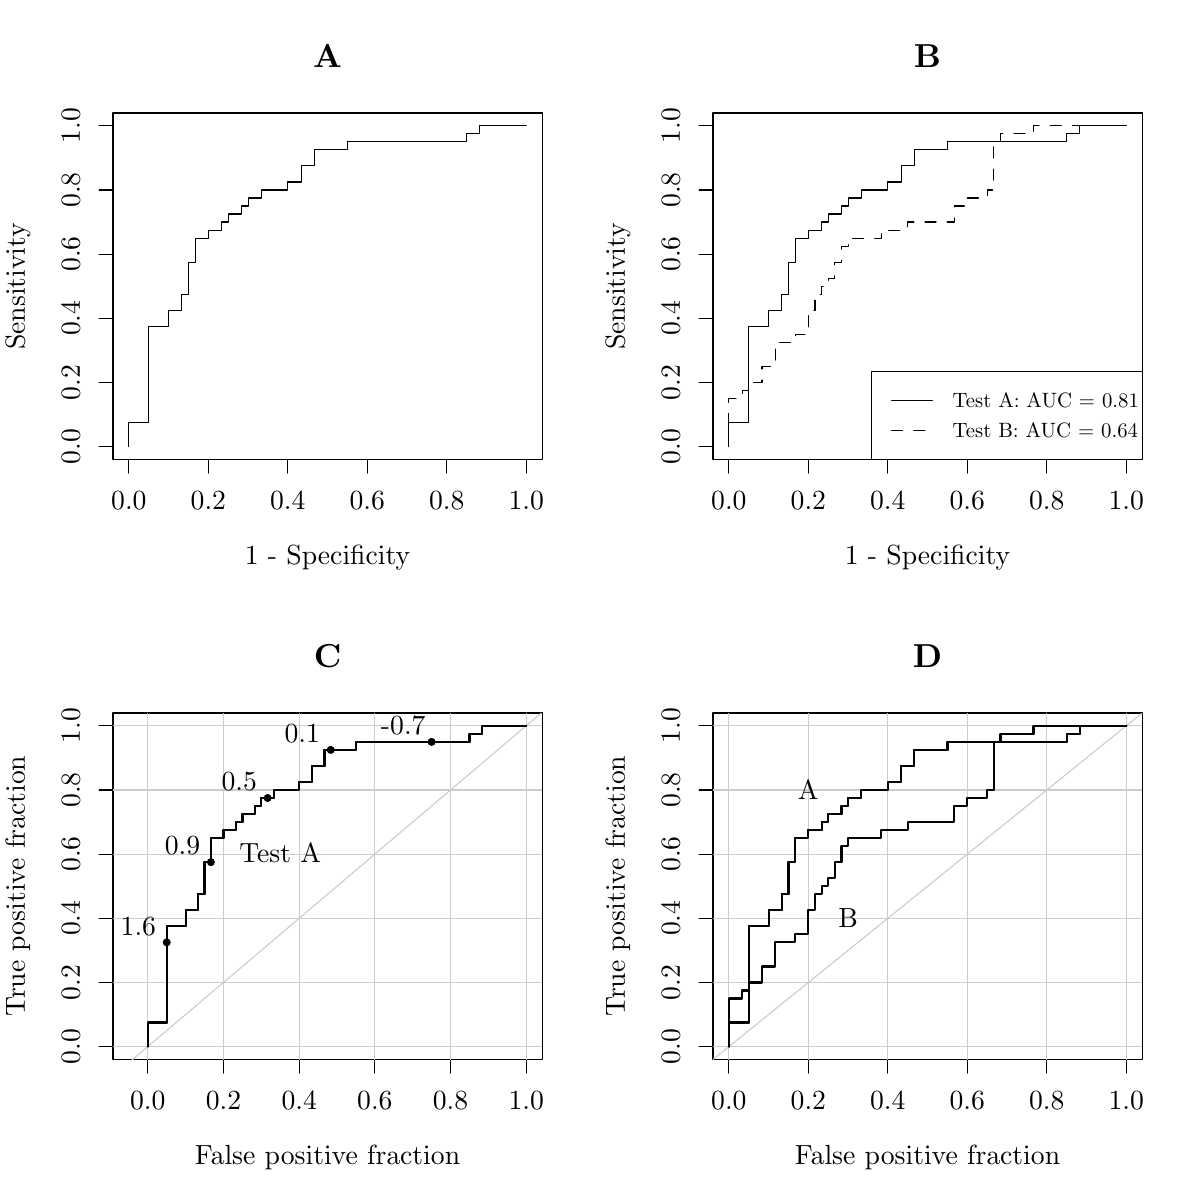 % Created by tikzDevice version 0.8.1 on 2015-10-14 16:42:03
% !TEX encoding = UTF-8 Unicode
\documentclass[10pt]{article}

\nonstopmode

\usepackage{tikz}

\usepackage[active,tightpage,psfixbb]{preview}

\PreviewEnvironment{pgfpicture}

\setlength\PreviewBorder{0pt}
\begin{document}

\begin{tikzpicture}[x=1pt,y=1pt]
\definecolor{fillColor}{RGB}{255,255,255}
\path[use as bounding box,fill=fillColor,fill opacity=0.00] (0,0) rectangle (433.62,433.62);
\begin{scope}
\path[clip] ( 40.84,267.61) rectangle (195.89,392.78);
\definecolor{drawColor}{RGB}{0,0,0}

\path[draw=drawColor,line width= 0.4pt,line join=round,line cap=round] ( 46.58,272.24) --
	( 46.58,272.24) --
	( 46.58,275.14) --
	( 46.58,275.14) --
	( 46.58,278.04) --
	( 46.58,278.04) --
	( 46.58,280.94) --
	( 48.97,280.94) --
	( 48.97,280.94) --
	( 51.36,280.94) --
	( 51.36,280.94) --
	( 53.76,280.94) --
	( 53.76,280.94) --
	( 53.76,280.94) --
	( 53.76,283.83) --
	( 53.76,283.83) --
	( 53.76,286.73) --
	( 53.76,286.73) --
	( 53.76,289.63) --
	( 53.76,289.63) --
	( 53.76,292.53) --
	( 53.76,292.53) --
	( 53.76,295.42) --
	( 53.76,295.42) --
	( 53.76,298.32) --
	( 53.76,298.32) --
	( 53.76,301.22) --
	( 53.76,301.22) --
	( 53.76,304.12) --
	( 53.76,304.12) --
	( 53.76,307.01) --
	( 53.76,307.01) --
	( 53.76,309.91) --
	( 53.76,309.91) --
	( 53.76,312.81) --
	( 53.76,312.81) --
	( 53.76,315.71) --
	( 56.15,315.71) --
	( 56.15,315.71) --
	( 58.54,315.71) --
	( 58.54,315.71) --
	( 60.94,315.71) --
	( 60.94,315.71) --
	( 60.94,315.71) --
	( 60.94,318.60) --
	( 60.94,318.60) --
	( 60.94,321.50) --
	( 63.33,321.50) --
	( 63.33,321.50) --
	( 65.72,321.50) --
	( 65.72,321.50) --
	( 65.72,321.50) --
	( 65.72,324.40) --
	( 65.72,324.40) --
	( 65.72,327.30) --
	( 68.11,327.30) --
	( 68.11,327.30) --
	( 68.11,327.30) --
	( 68.11,330.19) --
	( 68.11,330.19) --
	( 68.11,333.09) --
	( 68.11,333.09) --
	( 68.11,335.99) --
	( 68.11,335.99) --
	( 68.11,338.89) --
	( 70.51,338.89) --
	( 70.51,338.89) --
	( 70.51,338.89) --
	( 70.51,341.79) --
	( 70.51,341.79) --
	( 70.51,344.68) --
	( 70.51,344.68) --
	( 70.51,347.58) --
	( 72.90,347.58) --
	( 72.90,347.58) --
	( 75.29,347.58) --
	( 75.29,347.58) --
	( 75.29,347.58) --
	( 75.29,350.48) --
	( 77.69,350.48) --
	( 77.69,350.48) --
	( 80.08,350.48) --
	( 80.08,350.48) --
	( 80.08,350.48) --
	( 80.08,353.38) --
	( 82.47,353.38) --
	( 82.47,353.38) --
	( 82.47,353.38) --
	( 82.47,356.27) --
	( 84.86,356.27) --
	( 84.86,356.27) --
	( 87.26,356.27) --
	( 87.26,356.27) --
	( 87.26,356.27) --
	( 87.26,359.17) --
	( 89.65,359.17) --
	( 89.65,359.17) --
	( 89.65,359.17) --
	( 89.65,362.07) --
	( 92.04,362.07) --
	( 92.04,362.07) --
	( 94.44,362.07) --
	( 94.44,362.07) --
	( 94.44,362.07) --
	( 94.44,364.97) --
	( 96.83,364.97) --
	( 96.83,364.97) --
	( 99.22,364.97) --
	( 99.22,364.97) --
	(101.61,364.97) --
	(101.61,364.97) --
	(104.01,364.97) --
	(104.01,364.97) --
	(104.01,364.97) --
	(104.01,367.86) --
	(106.40,367.86) --
	(106.40,367.86) --
	(108.79,367.86) --
	(108.79,367.86) --
	(108.79,367.86) --
	(108.79,370.76) --
	(108.79,370.76) --
	(108.79,373.66) --
	(111.19,373.66) --
	(111.19,373.66) --
	(113.58,373.66) --
	(113.58,373.66) --
	(113.58,373.66) --
	(113.58,376.56) --
	(113.58,376.56) --
	(113.58,379.45) --
	(115.97,379.45) --
	(115.97,379.45) --
	(118.36,379.45) --
	(118.36,379.45) --
	(120.76,379.45) --
	(120.76,379.45) --
	(123.15,379.45) --
	(123.15,379.45) --
	(125.54,379.45) --
	(125.54,379.45) --
	(125.54,379.45) --
	(125.54,382.35) --
	(127.94,382.35) --
	(127.94,382.35) --
	(130.33,382.35) --
	(130.33,382.35) --
	(132.72,382.35) --
	(132.72,382.35) --
	(135.12,382.35) --
	(135.12,382.35) --
	(137.51,382.35) --
	(137.51,382.35) --
	(139.90,382.35) --
	(139.90,382.35) --
	(142.29,382.35) --
	(142.29,382.35) --
	(144.69,382.35) --
	(144.69,382.35) --
	(147.08,382.35) --
	(147.08,382.35) --
	(149.47,382.35) --
	(149.47,382.35) --
	(151.87,382.35) --
	(151.87,382.35) --
	(154.26,382.35) --
	(154.26,382.35) --
	(156.65,382.35) --
	(156.65,382.35) --
	(159.04,382.35) --
	(159.04,382.35) --
	(161.44,382.35) --
	(161.44,382.35) --
	(163.83,382.35) --
	(163.83,382.35) --
	(166.22,382.35) --
	(166.22,382.35) --
	(168.62,382.35) --
	(168.62,382.35) --
	(168.62,382.35) --
	(168.62,385.25) --
	(171.01,385.25) --
	(171.01,385.25) --
	(173.40,385.25) --
	(173.40,385.25) --
	(173.40,385.25) --
	(173.40,388.15) --
	(175.79,388.15) --
	(175.79,388.15) --
	(178.19,388.15) --
	(178.19,388.15) --
	(180.58,388.15) --
	(180.58,388.15) --
	(182.97,388.15) --
	(182.97,388.15) --
	(185.37,388.15) --
	(185.37,388.15) --
	(187.76,388.15) --
	(187.76,388.15) --
	(190.15,388.15) --
	(190.15,388.15);
\end{scope}
\begin{scope}
\path[clip] (  0.00,  0.00) rectangle (433.62,433.62);
\definecolor{drawColor}{RGB}{0,0,0}

\path[draw=drawColor,line width= 0.4pt,line join=round,line cap=round] ( 46.58,267.61) -- (190.15,267.61);

\path[draw=drawColor,line width= 0.4pt,line join=round,line cap=round] ( 46.58,267.61) -- ( 46.58,262.63);

\path[draw=drawColor,line width= 0.4pt,line join=round,line cap=round] ( 75.29,267.61) -- ( 75.29,262.63);

\path[draw=drawColor,line width= 0.4pt,line join=round,line cap=round] (104.01,267.61) -- (104.01,262.63);

\path[draw=drawColor,line width= 0.4pt,line join=round,line cap=round] (132.72,267.61) -- (132.72,262.63);

\path[draw=drawColor,line width= 0.4pt,line join=round,line cap=round] (161.44,267.61) -- (161.44,262.63);

\path[draw=drawColor,line width= 0.4pt,line join=round,line cap=round] (190.15,267.61) -- (190.15,262.63);

\node[text=drawColor,anchor=base,inner sep=0pt, outer sep=0pt, scale=  1.00] at ( 46.58,249.68) {0.0};

\node[text=drawColor,anchor=base,inner sep=0pt, outer sep=0pt, scale=  1.00] at ( 75.29,249.68) {0.2};

\node[text=drawColor,anchor=base,inner sep=0pt, outer sep=0pt, scale=  1.00] at (104.01,249.68) {0.4};

\node[text=drawColor,anchor=base,inner sep=0pt, outer sep=0pt, scale=  1.00] at (132.72,249.68) {0.6};

\node[text=drawColor,anchor=base,inner sep=0pt, outer sep=0pt, scale=  1.00] at (161.44,249.68) {0.8};

\node[text=drawColor,anchor=base,inner sep=0pt, outer sep=0pt, scale=  1.00] at (190.15,249.68) {1.0};

\path[draw=drawColor,line width= 0.4pt,line join=round,line cap=round] ( 40.84,272.24) -- ( 40.84,388.15);

\path[draw=drawColor,line width= 0.4pt,line join=round,line cap=round] ( 40.84,272.24) -- ( 35.86,272.24);

\path[draw=drawColor,line width= 0.4pt,line join=round,line cap=round] ( 40.84,295.42) -- ( 35.86,295.42);

\path[draw=drawColor,line width= 0.4pt,line join=round,line cap=round] ( 40.84,318.60) -- ( 35.86,318.60);

\path[draw=drawColor,line width= 0.4pt,line join=round,line cap=round] ( 40.84,341.79) -- ( 35.86,341.79);

\path[draw=drawColor,line width= 0.4pt,line join=round,line cap=round] ( 40.84,364.97) -- ( 35.86,364.97);

\path[draw=drawColor,line width= 0.4pt,line join=round,line cap=round] ( 40.84,388.15) -- ( 35.86,388.15);

\node[text=drawColor,rotate= 90.00,anchor=base,inner sep=0pt, outer sep=0pt, scale=  1.00] at ( 28.88,272.24) {0.0};

\node[text=drawColor,rotate= 90.00,anchor=base,inner sep=0pt, outer sep=0pt, scale=  1.00] at ( 28.88,295.42) {0.2};

\node[text=drawColor,rotate= 90.00,anchor=base,inner sep=0pt, outer sep=0pt, scale=  1.00] at ( 28.88,318.60) {0.4};

\node[text=drawColor,rotate= 90.00,anchor=base,inner sep=0pt, outer sep=0pt, scale=  1.00] at ( 28.88,341.79) {0.6};

\node[text=drawColor,rotate= 90.00,anchor=base,inner sep=0pt, outer sep=0pt, scale=  1.00] at ( 28.88,364.97) {0.8};

\node[text=drawColor,rotate= 90.00,anchor=base,inner sep=0pt, outer sep=0pt, scale=  1.00] at ( 28.88,388.15) {1.0};

\path[draw=drawColor,line width= 0.4pt,line join=round,line cap=round] ( 40.84,267.61) --
	(195.89,267.61) --
	(195.89,392.78) --
	( 40.84,392.78) --
	( 40.84,267.61);
\end{scope}
\begin{scope}
\path[clip] (  0.00,216.81) rectangle (216.81,433.62);
\definecolor{drawColor}{RGB}{0,0,0}

\node[text=drawColor,anchor=base,inner sep=0pt, outer sep=0pt, scale=  1.20] at (118.36,409.08) {\bfseries A};

\node[text=drawColor,anchor=base,inner sep=0pt, outer sep=0pt, scale=  1.00] at (118.36,229.76) {1 - Specificity};

\node[text=drawColor,rotate= 90.00,anchor=base,inner sep=0pt, outer sep=0pt, scale=  1.00] at (  8.96,330.19) {Sensitivity};
\end{scope}
\begin{scope}
\path[clip] (257.65,267.61) rectangle (412.70,392.78);
\definecolor{drawColor}{RGB}{0,0,0}

\path[draw=drawColor,line width= 0.4pt,line join=round,line cap=round] (263.39,272.24) --
	(263.39,272.24) --
	(263.39,275.14) --
	(263.39,275.14) --
	(263.39,278.04) --
	(263.39,278.04) --
	(263.39,280.94) --
	(265.78,280.94) --
	(265.78,280.94) --
	(268.17,280.94) --
	(268.17,280.94) --
	(270.57,280.94) --
	(270.57,280.94) --
	(270.57,280.94) --
	(270.57,283.83) --
	(270.57,283.83) --
	(270.57,286.73) --
	(270.57,286.73) --
	(270.57,289.63) --
	(270.57,289.63) --
	(270.57,292.53) --
	(270.57,292.53) --
	(270.57,295.42) --
	(270.57,295.42) --
	(270.57,298.32) --
	(270.57,298.32) --
	(270.57,301.22) --
	(270.57,301.22) --
	(270.57,304.12) --
	(270.57,304.12) --
	(270.57,307.01) --
	(270.57,307.01) --
	(270.57,309.91) --
	(270.57,309.91) --
	(270.57,312.81) --
	(270.57,312.81) --
	(270.57,315.71) --
	(272.96,315.71) --
	(272.96,315.71) --
	(275.35,315.71) --
	(275.35,315.71) --
	(277.75,315.71) --
	(277.75,315.71) --
	(277.75,315.71) --
	(277.75,318.60) --
	(277.75,318.60) --
	(277.75,321.50) --
	(280.14,321.50) --
	(280.14,321.50) --
	(282.53,321.50) --
	(282.53,321.50) --
	(282.53,321.50) --
	(282.53,324.40) --
	(282.53,324.40) --
	(282.53,327.30) --
	(284.92,327.30) --
	(284.92,327.30) --
	(284.92,327.30) --
	(284.92,330.19) --
	(284.92,330.19) --
	(284.92,333.09) --
	(284.92,333.09) --
	(284.92,335.99) --
	(284.92,335.99) --
	(284.92,338.89) --
	(287.32,338.89) --
	(287.32,338.89) --
	(287.32,338.89) --
	(287.32,341.79) --
	(287.32,341.79) --
	(287.32,344.68) --
	(287.32,344.68) --
	(287.32,347.58) --
	(289.71,347.58) --
	(289.71,347.58) --
	(292.10,347.58) --
	(292.10,347.58) --
	(292.10,347.58) --
	(292.10,350.48) --
	(294.50,350.48) --
	(294.50,350.48) --
	(296.89,350.48) --
	(296.89,350.48) --
	(296.89,350.48) --
	(296.89,353.38) --
	(299.28,353.38) --
	(299.28,353.38) --
	(299.28,353.38) --
	(299.28,356.27) --
	(301.67,356.27) --
	(301.67,356.27) --
	(304.07,356.27) --
	(304.07,356.27) --
	(304.07,356.27) --
	(304.07,359.17) --
	(306.46,359.17) --
	(306.46,359.17) --
	(306.46,359.17) --
	(306.46,362.07) --
	(308.85,362.07) --
	(308.85,362.07) --
	(311.25,362.07) --
	(311.25,362.07) --
	(311.25,362.07) --
	(311.25,364.97) --
	(313.64,364.97) --
	(313.64,364.97) --
	(316.03,364.97) --
	(316.03,364.97) --
	(318.42,364.97) --
	(318.42,364.97) --
	(320.82,364.97) --
	(320.82,364.97) --
	(320.82,364.97) --
	(320.82,367.86) --
	(323.21,367.86) --
	(323.21,367.86) --
	(325.60,367.86) --
	(325.60,367.86) --
	(325.60,367.86) --
	(325.60,370.76) --
	(325.60,370.76) --
	(325.60,373.66) --
	(328.00,373.66) --
	(328.00,373.66) --
	(330.39,373.66) --
	(330.39,373.66) --
	(330.39,373.66) --
	(330.39,376.56) --
	(330.39,376.56) --
	(330.39,379.45) --
	(332.78,379.45) --
	(332.78,379.45) --
	(335.17,379.45) --
	(335.17,379.45) --
	(337.57,379.45) --
	(337.57,379.45) --
	(339.96,379.45) --
	(339.96,379.45) --
	(342.35,379.45) --
	(342.35,379.45) --
	(342.35,379.45) --
	(342.35,382.35) --
	(344.75,382.35) --
	(344.75,382.35) --
	(347.14,382.35) --
	(347.14,382.35) --
	(349.53,382.35) --
	(349.53,382.35) --
	(351.93,382.35) --
	(351.93,382.35) --
	(354.32,382.35) --
	(354.32,382.35) --
	(356.71,382.35) --
	(356.71,382.35) --
	(359.10,382.35) --
	(359.10,382.35) --
	(361.50,382.35) --
	(361.50,382.35) --
	(363.89,382.35) --
	(363.89,382.35) --
	(366.28,382.35) --
	(366.28,382.35) --
	(368.68,382.35) --
	(368.68,382.35) --
	(371.07,382.35) --
	(371.07,382.35) --
	(373.46,382.35) --
	(373.46,382.35) --
	(375.85,382.35) --
	(375.85,382.35) --
	(378.25,382.35) --
	(378.25,382.35) --
	(380.64,382.35) --
	(380.64,382.35) --
	(383.03,382.35) --
	(383.03,382.35) --
	(385.43,382.35) --
	(385.43,382.35) --
	(385.43,382.35) --
	(385.43,385.25) --
	(387.82,385.25) --
	(387.82,385.25) --
	(390.21,385.25) --
	(390.21,385.25) --
	(390.21,385.25) --
	(390.21,388.15) --
	(392.60,388.15) --
	(392.60,388.15) --
	(395.00,388.15) --
	(395.00,388.15) --
	(397.39,388.15) --
	(397.39,388.15) --
	(399.78,388.15) --
	(399.78,388.15) --
	(402.18,388.15) --
	(402.18,388.15) --
	(404.57,388.15) --
	(404.57,388.15) --
	(406.96,388.15) --
	(406.96,388.15);
\end{scope}
\begin{scope}
\path[clip] (  0.00,  0.00) rectangle (433.62,433.62);
\definecolor{drawColor}{RGB}{0,0,0}

\path[draw=drawColor,line width= 0.4pt,line join=round,line cap=round] (263.39,267.61) -- (406.96,267.61);

\path[draw=drawColor,line width= 0.4pt,line join=round,line cap=round] (263.39,267.61) -- (263.39,262.63);

\path[draw=drawColor,line width= 0.4pt,line join=round,line cap=round] (292.10,267.61) -- (292.10,262.63);

\path[draw=drawColor,line width= 0.4pt,line join=round,line cap=round] (320.82,267.61) -- (320.82,262.63);

\path[draw=drawColor,line width= 0.4pt,line join=round,line cap=round] (349.53,267.61) -- (349.53,262.63);

\path[draw=drawColor,line width= 0.4pt,line join=round,line cap=round] (378.25,267.61) -- (378.25,262.63);

\path[draw=drawColor,line width= 0.4pt,line join=round,line cap=round] (406.96,267.61) -- (406.96,262.63);

\node[text=drawColor,anchor=base,inner sep=0pt, outer sep=0pt, scale=  1.00] at (263.39,249.68) {0.0};

\node[text=drawColor,anchor=base,inner sep=0pt, outer sep=0pt, scale=  1.00] at (292.10,249.68) {0.2};

\node[text=drawColor,anchor=base,inner sep=0pt, outer sep=0pt, scale=  1.00] at (320.82,249.68) {0.4};

\node[text=drawColor,anchor=base,inner sep=0pt, outer sep=0pt, scale=  1.00] at (349.53,249.68) {0.6};

\node[text=drawColor,anchor=base,inner sep=0pt, outer sep=0pt, scale=  1.00] at (378.25,249.68) {0.8};

\node[text=drawColor,anchor=base,inner sep=0pt, outer sep=0pt, scale=  1.00] at (406.96,249.68) {1.0};

\path[draw=drawColor,line width= 0.4pt,line join=round,line cap=round] (257.65,272.24) -- (257.65,388.15);

\path[draw=drawColor,line width= 0.4pt,line join=round,line cap=round] (257.65,272.24) -- (252.67,272.24);

\path[draw=drawColor,line width= 0.4pt,line join=round,line cap=round] (257.65,295.42) -- (252.67,295.42);

\path[draw=drawColor,line width= 0.4pt,line join=round,line cap=round] (257.65,318.60) -- (252.67,318.60);

\path[draw=drawColor,line width= 0.4pt,line join=round,line cap=round] (257.65,341.79) -- (252.67,341.79);

\path[draw=drawColor,line width= 0.4pt,line join=round,line cap=round] (257.65,364.97) -- (252.67,364.97);

\path[draw=drawColor,line width= 0.4pt,line join=round,line cap=round] (257.65,388.15) -- (252.67,388.15);

\node[text=drawColor,rotate= 90.00,anchor=base,inner sep=0pt, outer sep=0pt, scale=  1.00] at (245.69,272.24) {0.0};

\node[text=drawColor,rotate= 90.00,anchor=base,inner sep=0pt, outer sep=0pt, scale=  1.00] at (245.69,295.42) {0.2};

\node[text=drawColor,rotate= 90.00,anchor=base,inner sep=0pt, outer sep=0pt, scale=  1.00] at (245.69,318.60) {0.4};

\node[text=drawColor,rotate= 90.00,anchor=base,inner sep=0pt, outer sep=0pt, scale=  1.00] at (245.69,341.79) {0.6};

\node[text=drawColor,rotate= 90.00,anchor=base,inner sep=0pt, outer sep=0pt, scale=  1.00] at (245.69,364.97) {0.8};

\node[text=drawColor,rotate= 90.00,anchor=base,inner sep=0pt, outer sep=0pt, scale=  1.00] at (245.69,388.15) {1.0};

\path[draw=drawColor,line width= 0.4pt,line join=round,line cap=round] (257.65,267.61) --
	(412.70,267.61) --
	(412.70,392.78) --
	(257.65,392.78) --
	(257.65,267.61);
\end{scope}
\begin{scope}
\path[clip] (216.81,216.81) rectangle (433.62,433.62);
\definecolor{drawColor}{RGB}{0,0,0}

\node[text=drawColor,anchor=base,inner sep=0pt, outer sep=0pt, scale=  1.20] at (335.17,409.08) {\bfseries B};

\node[text=drawColor,anchor=base,inner sep=0pt, outer sep=0pt, scale=  1.00] at (335.17,229.76) {1 - Specificity};

\node[text=drawColor,rotate= 90.00,anchor=base,inner sep=0pt, outer sep=0pt, scale=  1.00] at (225.77,330.19) {Sensitivity};
\end{scope}
\begin{scope}
\path[clip] (257.65,267.61) rectangle (412.70,392.78);
\definecolor{drawColor}{RGB}{0,0,0}

\path[draw=drawColor,line width= 0.4pt,dash pattern=on 4pt off 4pt ,line join=round,line cap=round] (263.39,272.24) --
	(263.39,272.24) --
	(263.39,275.14) --
	(263.39,275.14) --
	(263.39,278.04) --
	(263.39,278.04) --
	(263.39,280.94) --
	(263.39,280.94) --
	(263.39,283.83) --
	(263.39,283.83) --
	(263.39,286.73) --
	(263.39,286.73) --
	(263.39,289.63) --
	(265.78,289.63) --
	(265.78,289.63) --
	(268.17,289.63) --
	(268.17,289.63) --
	(268.17,289.63) --
	(268.17,292.53) --
	(270.57,292.53) --
	(270.57,292.53) --
	(270.57,292.53) --
	(270.57,295.42) --
	(272.96,295.42) --
	(272.96,295.42) --
	(275.35,295.42) --
	(275.35,295.42) --
	(275.35,295.42) --
	(275.35,298.32) --
	(275.35,298.32) --
	(275.35,301.22) --
	(277.75,301.22) --
	(277.75,301.22) --
	(280.14,301.22) --
	(280.14,301.22) --
	(280.14,301.22) --
	(280.14,304.12) --
	(280.14,304.12) --
	(280.14,307.01) --
	(280.14,307.01) --
	(280.14,309.91) --
	(282.53,309.91) --
	(282.53,309.91) --
	(284.92,309.91) --
	(284.92,309.91) --
	(287.32,309.91) --
	(287.32,309.91) --
	(287.32,309.91) --
	(287.32,312.81) --
	(289.71,312.81) --
	(289.71,312.81) --
	(292.10,312.81) --
	(292.10,312.81) --
	(292.10,312.81) --
	(292.10,315.71) --
	(292.10,315.71) --
	(292.10,318.60) --
	(292.10,318.60) --
	(292.10,321.50) --
	(294.50,321.50) --
	(294.50,321.50) --
	(294.50,321.50) --
	(294.50,324.40) --
	(294.50,324.40) --
	(294.50,327.30) --
	(296.89,327.30) --
	(296.89,327.30) --
	(296.89,327.30) --
	(296.89,330.19) --
	(299.28,330.19) --
	(299.28,330.19) --
	(299.28,330.19) --
	(299.28,333.09) --
	(301.67,333.09) --
	(301.67,333.09) --
	(301.67,333.09) --
	(301.67,335.99) --
	(301.67,335.99) --
	(301.67,338.89) --
	(304.07,338.89) --
	(304.07,338.89) --
	(304.07,338.89) --
	(304.07,341.79) --
	(304.07,341.79) --
	(304.07,344.68) --
	(306.46,344.68) --
	(306.46,344.68) --
	(306.46,344.68) --
	(306.46,347.58) --
	(308.85,347.58) --
	(308.85,347.58) --
	(311.25,347.58) --
	(311.25,347.58) --
	(313.64,347.58) --
	(313.64,347.58) --
	(316.03,347.58) --
	(316.03,347.58) --
	(318.42,347.58) --
	(318.42,347.58) --
	(318.42,347.58) --
	(318.42,350.48) --
	(320.82,350.48) --
	(320.82,350.48) --
	(323.21,350.48) --
	(323.21,350.48) --
	(325.60,350.48) --
	(325.60,350.48) --
	(328.00,350.48) --
	(328.00,350.48) --
	(328.00,350.48) --
	(328.00,353.38) --
	(330.39,353.38) --
	(330.39,353.38) --
	(332.78,353.38) --
	(332.78,353.38) --
	(335.17,353.38) --
	(335.17,353.38) --
	(337.57,353.38) --
	(337.57,353.38) --
	(339.96,353.38) --
	(339.96,353.38) --
	(342.35,353.38) --
	(342.35,353.38) --
	(344.75,353.38) --
	(344.75,353.38) --
	(344.75,353.38) --
	(344.75,356.27) --
	(344.75,356.27) --
	(344.75,359.17) --
	(347.14,359.17) --
	(347.14,359.17) --
	(349.53,359.17) --
	(349.53,359.17) --
	(349.53,359.17) --
	(349.53,362.07) --
	(351.93,362.07) --
	(351.93,362.07) --
	(354.32,362.07) --
	(354.32,362.07) --
	(356.71,362.07) --
	(356.71,362.07) --
	(356.71,362.07) --
	(356.71,364.97) --
	(359.10,364.97) --
	(359.10,364.97) --
	(359.10,364.97) --
	(359.10,367.86) --
	(359.10,367.86) --
	(359.10,370.76) --
	(359.10,370.76) --
	(359.10,373.66) --
	(359.10,373.66) --
	(359.10,376.56) --
	(359.10,376.56) --
	(359.10,379.45) --
	(359.10,379.45) --
	(359.10,382.35) --
	(361.50,382.35) --
	(361.50,382.35) --
	(361.50,382.35) --
	(361.50,385.25) --
	(363.89,385.25) --
	(363.89,385.25) --
	(366.28,385.25) --
	(366.28,385.25) --
	(368.68,385.25) --
	(368.68,385.25) --
	(371.07,385.25) --
	(371.07,385.25) --
	(373.46,385.25) --
	(373.46,385.25) --
	(373.46,385.25) --
	(373.46,388.15) --
	(375.85,388.15) --
	(375.85,388.15) --
	(378.25,388.15) --
	(378.25,388.15) --
	(380.64,388.15) --
	(380.64,388.15) --
	(383.03,388.15) --
	(383.03,388.15) --
	(385.43,388.15) --
	(385.43,388.15) --
	(387.82,388.15) --
	(387.82,388.15) --
	(390.21,388.15) --
	(390.21,388.15) --
	(392.60,388.15) --
	(392.60,388.15) --
	(395.00,388.15) --
	(395.00,388.15) --
	(397.39,388.15) --
	(397.39,388.15) --
	(399.78,388.15) --
	(399.78,388.15) --
	(402.18,388.15) --
	(402.18,388.15) --
	(404.57,388.15) --
	(404.57,388.15) --
	(406.96,388.15) --
	(406.96,388.15);

\path[draw=drawColor,line width= 0.4pt,line join=round,line cap=round] (314.83,299.35) rectangle (412.70,267.61);

\path[draw=drawColor,line width= 0.4pt,line join=round,line cap=round] (322.18,288.77) -- (336.87,288.77);

\path[draw=drawColor,line width= 0.4pt,dash pattern=on 4pt off 4pt ,line join=round,line cap=round] (322.18,278.19) -- (336.87,278.19);

\node[text=drawColor,anchor=base west,inner sep=0pt, outer sep=0pt, scale=  0.75] at (344.22,286.20) {Test A: AUC = 0.81};

\node[text=drawColor,anchor=base west,inner sep=0pt, outer sep=0pt, scale=  0.75] at (344.22,275.62) {Test B: AUC = 0.64};
\end{scope}
\begin{scope}
\path[clip] ( 40.84, 50.80) rectangle (195.89,175.97);
\definecolor{drawColor}{RGB}{0,0,0}

\path[draw=drawColor,line width= 0.8pt,line join=round,line cap=round] ( 53.42, 55.43) --
	( 53.42, 55.43) --
	( 53.42, 58.33) --
	( 53.42, 58.33) --
	( 53.42, 61.23) --
	( 53.42, 61.23) --
	( 53.42, 64.13) --
	( 55.69, 64.13) --
	( 55.69, 64.13) --
	( 57.97, 64.13) --
	( 57.97, 64.13) --
	( 60.25, 64.13) --
	( 60.25, 64.13) --
	( 60.25, 64.13) --
	( 60.25, 67.02) --
	( 60.25, 67.02) --
	( 60.25, 69.92) --
	( 60.25, 69.92) --
	( 60.25, 72.82) --
	( 60.25, 72.82) --
	( 60.25, 75.72) --
	( 60.25, 75.72) --
	( 60.25, 78.61) --
	( 60.25, 78.61) --
	( 60.25, 81.51) --
	( 60.25, 81.51) --
	( 60.25, 84.41) --
	( 60.25, 84.41) --
	( 60.25, 87.31) --
	( 60.25, 87.31) --
	( 60.25, 90.20) --
	( 60.25, 90.20) --
	( 60.25, 93.10) --
	( 60.25, 93.10) --
	( 60.25, 96.00) --
	( 60.25, 96.00) --
	( 60.25, 98.90) --
	( 62.53, 98.90) --
	( 62.53, 98.90) --
	( 64.81, 98.90) --
	( 64.81, 98.90) --
	( 67.09, 98.90) --
	( 67.09, 98.90) --
	( 67.09, 98.90) --
	( 67.09,101.79) --
	( 67.09,101.79) --
	( 67.09,104.69) --
	( 69.37,104.69) --
	( 69.37,104.69) --
	( 71.65,104.69) --
	( 71.65,104.69) --
	( 71.65,104.69) --
	( 71.65,107.59) --
	( 71.65,107.59) --
	( 71.65,110.49) --
	( 73.93,110.49) --
	( 73.93,110.49) --
	( 73.93,110.49) --
	( 73.93,113.38) --
	( 73.93,113.38) --
	( 73.93,116.28) --
	( 73.93,116.28) --
	( 73.93,119.18) --
	( 73.93,119.18) --
	( 73.93,122.08) --
	( 76.20,122.08) --
	( 76.20,122.08) --
	( 76.20,122.08) --
	( 76.20,124.98) --
	( 76.20,124.98) --
	( 76.20,127.87) --
	( 76.20,127.87) --
	( 76.20,130.77) --
	( 78.48,130.77) --
	( 78.48,130.77) --
	( 80.76,130.77) --
	( 80.76,130.77) --
	( 80.76,130.77) --
	( 80.76,133.67) --
	( 83.04,133.67) --
	( 83.04,133.67) --
	( 85.32,133.67) --
	( 85.32,133.67) --
	( 85.32,133.67) --
	( 85.32,136.57) --
	( 87.60,136.57) --
	( 87.60,136.57) --
	( 87.60,136.57) --
	( 87.60,139.46) --
	( 89.88,139.46) --
	( 89.88,139.46) --
	( 92.16,139.46) --
	( 92.16,139.46) --
	( 92.16,139.46) --
	( 92.16,142.36) --
	( 94.44,142.36) --
	( 94.44,142.36) --
	( 94.44,142.36) --
	( 94.44,145.26) --
	( 96.72,145.26) --
	( 96.72,145.26) --
	( 98.99,145.26) --
	( 98.99,145.26) --
	( 98.99,145.26) --
	( 98.99,148.16) --
	(101.27,148.16) --
	(101.27,148.16) --
	(103.55,148.16) --
	(103.55,148.16) --
	(105.83,148.16) --
	(105.83,148.16) --
	(108.11,148.16) --
	(108.11,148.16) --
	(108.11,148.16) --
	(108.11,151.05) --
	(110.39,151.05) --
	(110.39,151.05) --
	(112.67,151.05) --
	(112.67,151.05) --
	(112.67,151.05) --
	(112.67,153.95) --
	(112.67,153.95) --
	(112.67,156.85) --
	(114.95,156.85) --
	(114.95,156.85) --
	(117.23,156.85) --
	(117.23,156.85) --
	(117.23,156.85) --
	(117.23,159.75) --
	(117.23,159.75) --
	(117.23,162.64) --
	(119.50,162.64) --
	(119.50,162.64) --
	(121.78,162.64) --
	(121.78,162.64) --
	(124.06,162.64) --
	(124.06,162.64) --
	(126.34,162.64) --
	(126.34,162.64) --
	(128.62,162.64) --
	(128.62,162.64) --
	(128.62,162.64) --
	(128.62,165.54) --
	(130.90,165.54) --
	(130.90,165.54) --
	(133.18,165.54) --
	(133.18,165.54) --
	(135.46,165.54) --
	(135.46,165.54) --
	(137.74,165.54) --
	(137.74,165.54) --
	(140.01,165.54) --
	(140.01,165.54) --
	(142.29,165.54) --
	(142.29,165.54) --
	(144.57,165.54) --
	(144.57,165.54) --
	(146.85,165.54) --
	(146.85,165.54) --
	(149.13,165.54) --
	(149.13,165.54) --
	(151.41,165.54) --
	(151.41,165.54) --
	(153.69,165.54) --
	(153.69,165.54) --
	(155.97,165.54) --
	(155.97,165.54) --
	(158.25,165.54) --
	(158.25,165.54) --
	(160.53,165.54) --
	(160.53,165.54) --
	(162.80,165.54) --
	(162.80,165.54) --
	(165.08,165.54) --
	(165.08,165.54) --
	(167.36,165.54) --
	(167.36,165.54) --
	(169.64,165.54) --
	(169.64,165.54) --
	(169.64,165.54) --
	(169.64,168.44) --
	(171.92,168.44) --
	(171.92,168.44) --
	(174.20,168.44) --
	(174.20,168.44) --
	(174.20,168.44) --
	(174.20,171.34) --
	(176.48,171.34) --
	(176.48,171.34) --
	(178.76,171.34) --
	(178.76,171.34) --
	(181.04,171.34) --
	(181.04,171.34) --
	(183.31,171.34) --
	(183.31,171.34) --
	(185.59,171.34) --
	(185.59,171.34) --
	(187.87,171.34) --
	(187.87,171.34) --
	(190.15,171.34) --
	(190.15,171.34);
\end{scope}
\begin{scope}
\path[clip] (  0.00,  0.00) rectangle (433.62,433.62);
\definecolor{drawColor}{RGB}{0,0,0}

\path[draw=drawColor,line width= 0.4pt,line join=round,line cap=round] ( 53.42, 50.80) -- (190.15, 50.80);

\path[draw=drawColor,line width= 0.4pt,line join=round,line cap=round] ( 53.42, 50.80) -- ( 53.42, 45.82);

\path[draw=drawColor,line width= 0.4pt,line join=round,line cap=round] ( 80.76, 50.80) -- ( 80.76, 45.82);

\path[draw=drawColor,line width= 0.4pt,line join=round,line cap=round] (108.11, 50.80) -- (108.11, 45.82);

\path[draw=drawColor,line width= 0.4pt,line join=round,line cap=round] (135.46, 50.80) -- (135.46, 45.82);

\path[draw=drawColor,line width= 0.4pt,line join=round,line cap=round] (162.80, 50.80) -- (162.80, 45.82);

\path[draw=drawColor,line width= 0.4pt,line join=round,line cap=round] (190.15, 50.80) -- (190.15, 45.82);

\node[text=drawColor,anchor=base,inner sep=0pt, outer sep=0pt, scale=  1.00] at ( 53.42, 32.87) {0.0};

\node[text=drawColor,anchor=base,inner sep=0pt, outer sep=0pt, scale=  1.00] at ( 80.76, 32.87) {0.2};

\node[text=drawColor,anchor=base,inner sep=0pt, outer sep=0pt, scale=  1.00] at (108.11, 32.87) {0.4};

\node[text=drawColor,anchor=base,inner sep=0pt, outer sep=0pt, scale=  1.00] at (135.46, 32.87) {0.6};

\node[text=drawColor,anchor=base,inner sep=0pt, outer sep=0pt, scale=  1.00] at (162.80, 32.87) {0.8};

\node[text=drawColor,anchor=base,inner sep=0pt, outer sep=0pt, scale=  1.00] at (190.15, 32.87) {1.0};

\path[draw=drawColor,line width= 0.4pt,line join=round,line cap=round] ( 40.84, 55.43) -- ( 40.84,171.34);

\path[draw=drawColor,line width= 0.4pt,line join=round,line cap=round] ( 40.84, 55.43) -- ( 35.86, 55.43);

\path[draw=drawColor,line width= 0.4pt,line join=round,line cap=round] ( 40.84, 78.61) -- ( 35.86, 78.61);

\path[draw=drawColor,line width= 0.4pt,line join=round,line cap=round] ( 40.84,101.79) -- ( 35.86,101.79);

\path[draw=drawColor,line width= 0.4pt,line join=round,line cap=round] ( 40.84,124.98) -- ( 35.86,124.98);

\path[draw=drawColor,line width= 0.4pt,line join=round,line cap=round] ( 40.84,148.16) -- ( 35.86,148.16);

\path[draw=drawColor,line width= 0.4pt,line join=round,line cap=round] ( 40.84,171.34) -- ( 35.86,171.34);

\node[text=drawColor,rotate= 90.00,anchor=base,inner sep=0pt, outer sep=0pt, scale=  1.00] at ( 28.88, 55.43) {0.0};

\node[text=drawColor,rotate= 90.00,anchor=base,inner sep=0pt, outer sep=0pt, scale=  1.00] at ( 28.88, 78.61) {0.2};

\node[text=drawColor,rotate= 90.00,anchor=base,inner sep=0pt, outer sep=0pt, scale=  1.00] at ( 28.88,101.79) {0.4};

\node[text=drawColor,rotate= 90.00,anchor=base,inner sep=0pt, outer sep=0pt, scale=  1.00] at ( 28.88,124.98) {0.6};

\node[text=drawColor,rotate= 90.00,anchor=base,inner sep=0pt, outer sep=0pt, scale=  1.00] at ( 28.88,148.16) {0.8};

\node[text=drawColor,rotate= 90.00,anchor=base,inner sep=0pt, outer sep=0pt, scale=  1.00] at ( 28.88,171.34) {1.0};

\path[draw=drawColor,line width= 0.4pt,line join=round,line cap=round] ( 40.84, 50.80) --
	(195.89, 50.80) --
	(195.89,175.97) --
	( 40.84,175.97) --
	( 40.84, 50.80);
\end{scope}
\begin{scope}
\path[clip] (  0.00,  0.00) rectangle (216.81,216.81);
\definecolor{drawColor}{RGB}{0,0,0}

\node[text=drawColor,anchor=base,inner sep=0pt, outer sep=0pt, scale=  1.20] at (118.36,192.27) {\bfseries C};

\node[text=drawColor,anchor=base,inner sep=0pt, outer sep=0pt, scale=  1.00] at (118.36, 12.95) {False positive fraction};

\node[text=drawColor,rotate= 90.00,anchor=base,inner sep=0pt, outer sep=0pt, scale=  1.00] at (  8.96,113.38) {True positive fraction};
\end{scope}
\begin{scope}
\path[clip] ( 40.84, 50.80) rectangle (195.89,175.97);
\definecolor{drawColor}{gray}{0.80}

\path[draw=drawColor,line width= 0.4pt,line join=round,line cap=round] ( 53.42, 50.80) -- ( 53.42,175.97);

\path[draw=drawColor,line width= 0.4pt,line join=round,line cap=round] ( 80.76, 50.80) -- ( 80.76,175.97);

\path[draw=drawColor,line width= 0.4pt,line join=round,line cap=round] (108.11, 50.80) -- (108.11,175.97);

\path[draw=drawColor,line width= 0.4pt,line join=round,line cap=round] (135.46, 50.80) -- (135.46,175.97);

\path[draw=drawColor,line width= 0.4pt,line join=round,line cap=round] (162.80, 50.80) -- (162.80,175.97);

\path[draw=drawColor,line width= 0.4pt,line join=round,line cap=round] (190.15, 50.80) -- (190.15,175.97);

\path[draw=drawColor,line width= 0.4pt,line join=round,line cap=round] ( 40.84, 55.43) -- (195.89, 55.43);

\path[draw=drawColor,line width= 0.4pt,line join=round,line cap=round] ( 40.84, 78.61) -- (195.89, 78.61);

\path[draw=drawColor,line width= 0.4pt,line join=round,line cap=round] ( 40.84,101.79) -- (195.89,101.79);

\path[draw=drawColor,line width= 0.4pt,line join=round,line cap=round] ( 40.84,124.98) -- (195.89,124.98);

\path[draw=drawColor,line width= 0.4pt,line join=round,line cap=round] ( 40.84,148.16) -- (195.89,148.16);

\path[draw=drawColor,line width= 0.4pt,line join=round,line cap=round] ( 40.84,171.34) -- (195.89,171.34);

\path[draw=drawColor,line width= 0.4pt,line join=round,line cap=round] ( 40.84, 44.77) -- (195.89,176.21);
\definecolor{drawColor}{RGB}{0,0,0}

\path[draw=drawColor,line width= 0.8pt,line join=round,line cap=round] ( 53.42, 55.43) --
	( 53.42, 55.43) --
	( 53.42, 58.33) --
	( 53.42, 58.33) --
	( 53.42, 61.23) --
	( 53.42, 61.23) --
	( 53.42, 64.13) --
	( 55.69, 64.13) --
	( 55.69, 64.13) --
	( 57.97, 64.13) --
	( 57.97, 64.13) --
	( 60.25, 64.13) --
	( 60.25, 64.13) --
	( 60.25, 64.13) --
	( 60.25, 67.02) --
	( 60.25, 67.02) --
	( 60.25, 69.92) --
	( 60.25, 69.92) --
	( 60.25, 72.82) --
	( 60.25, 72.82) --
	( 60.25, 75.72) --
	( 60.25, 75.72) --
	( 60.25, 78.61) --
	( 60.25, 78.61) --
	( 60.25, 81.51) --
	( 60.25, 81.51) --
	( 60.25, 84.41) --
	( 60.25, 84.41) --
	( 60.25, 87.31) --
	( 60.25, 87.31) --
	( 60.25, 90.20) --
	( 60.25, 90.20) --
	( 60.25, 93.10) --
	( 60.25, 93.10) --
	( 60.25, 96.00) --
	( 60.25, 96.00) --
	( 60.25, 98.90) --
	( 62.53, 98.90) --
	( 62.53, 98.90) --
	( 64.81, 98.90) --
	( 64.81, 98.90) --
	( 67.09, 98.90) --
	( 67.09, 98.90) --
	( 67.09, 98.90) --
	( 67.09,101.79) --
	( 67.09,101.79) --
	( 67.09,104.69) --
	( 69.37,104.69) --
	( 69.37,104.69) --
	( 71.65,104.69) --
	( 71.65,104.69) --
	( 71.65,104.69) --
	( 71.65,107.59) --
	( 71.65,107.59) --
	( 71.65,110.49) --
	( 73.93,110.49) --
	( 73.93,110.49) --
	( 73.93,110.49) --
	( 73.93,113.38) --
	( 73.93,113.38) --
	( 73.93,116.28) --
	( 73.93,116.28) --
	( 73.93,119.18) --
	( 73.93,119.18) --
	( 73.93,122.08) --
	( 76.20,122.08) --
	( 76.20,122.08) --
	( 76.20,122.08) --
	( 76.20,124.98) --
	( 76.20,124.98) --
	( 76.20,127.87) --
	( 76.20,127.87) --
	( 76.20,130.77) --
	( 78.48,130.77) --
	( 78.48,130.77) --
	( 80.76,130.77) --
	( 80.76,130.77) --
	( 80.76,130.77) --
	( 80.76,133.67) --
	( 83.04,133.67) --
	( 83.04,133.67) --
	( 85.32,133.67) --
	( 85.32,133.67) --
	( 85.32,133.67) --
	( 85.32,136.57) --
	( 87.60,136.57) --
	( 87.60,136.57) --
	( 87.60,136.57) --
	( 87.60,139.46) --
	( 89.88,139.46) --
	( 89.88,139.46) --
	( 92.16,139.46) --
	( 92.16,139.46) --
	( 92.16,139.46) --
	( 92.16,142.36) --
	( 94.44,142.36) --
	( 94.44,142.36) --
	( 94.44,142.36) --
	( 94.44,145.26) --
	( 96.72,145.26) --
	( 96.72,145.26) --
	( 98.99,145.26) --
	( 98.99,145.26) --
	( 98.99,145.26) --
	( 98.99,148.16) --
	(101.27,148.16) --
	(101.27,148.16) --
	(103.55,148.16) --
	(103.55,148.16) --
	(105.83,148.16) --
	(105.83,148.16) --
	(108.11,148.16) --
	(108.11,148.16) --
	(108.11,148.16) --
	(108.11,151.05) --
	(110.39,151.05) --
	(110.39,151.05) --
	(112.67,151.05) --
	(112.67,151.05) --
	(112.67,151.05) --
	(112.67,153.95) --
	(112.67,153.95) --
	(112.67,156.85) --
	(114.95,156.85) --
	(114.95,156.85) --
	(117.23,156.85) --
	(117.23,156.85) --
	(117.23,156.85) --
	(117.23,159.75) --
	(117.23,159.75) --
	(117.23,162.64) --
	(119.50,162.64) --
	(119.50,162.64) --
	(121.78,162.64) --
	(121.78,162.64) --
	(124.06,162.64) --
	(124.06,162.64) --
	(126.34,162.64) --
	(126.34,162.64) --
	(128.62,162.64) --
	(128.62,162.64) --
	(128.62,162.64) --
	(128.62,165.54) --
	(130.90,165.54) --
	(130.90,165.54) --
	(133.18,165.54) --
	(133.18,165.54) --
	(135.46,165.54) --
	(135.46,165.54) --
	(137.74,165.54) --
	(137.74,165.54) --
	(140.01,165.54) --
	(140.01,165.54) --
	(142.29,165.54) --
	(142.29,165.54) --
	(144.57,165.54) --
	(144.57,165.54) --
	(146.85,165.54) --
	(146.85,165.54) --
	(149.13,165.54) --
	(149.13,165.54) --
	(151.41,165.54) --
	(151.41,165.54) --
	(153.69,165.54) --
	(153.69,165.54) --
	(155.97,165.54) --
	(155.97,165.54) --
	(158.25,165.54) --
	(158.25,165.54) --
	(160.53,165.54) --
	(160.53,165.54) --
	(162.80,165.54) --
	(162.80,165.54) --
	(165.08,165.54) --
	(165.08,165.54) --
	(167.36,165.54) --
	(167.36,165.54) --
	(169.64,165.54) --
	(169.64,165.54) --
	(169.64,165.54) --
	(169.64,168.44) --
	(171.92,168.44) --
	(171.92,168.44) --
	(174.20,168.44) --
	(174.20,168.44) --
	(174.20,168.44) --
	(174.20,171.34) --
	(176.48,171.34) --
	(176.48,171.34) --
	(178.76,171.34) --
	(178.76,171.34) --
	(181.04,171.34) --
	(181.04,171.34) --
	(183.31,171.34) --
	(183.31,171.34) --
	(185.59,171.34) --
	(185.59,171.34) --
	(187.87,171.34) --
	(187.87,171.34) --
	(190.15,171.34) --
	(190.15,171.34);

\node[text=drawColor,anchor=base,inner sep=0pt, outer sep=0pt, scale=  1.00] at (101.27,122.03) {Test A};

\node[text=drawColor,anchor=base,inner sep=0pt, outer sep=0pt, scale=  1.00] at ( 50.00, 95.70) {1.6};

\node[text=drawColor,anchor=base,inner sep=0pt, outer sep=0pt, scale=  1.00] at ( 65.95,124.68) {0.9};

\node[text=drawColor,anchor=base,inner sep=0pt, outer sep=0pt, scale=  1.00] at ( 86.46,147.86) {0.5};

\node[text=drawColor,anchor=base,inner sep=0pt, outer sep=0pt, scale=  1.00] at (109.25,165.25) {0.1};

\node[text=drawColor,anchor=base,inner sep=0pt, outer sep=0pt, scale=  1.00] at (145.71,168.14) {-0.7};
\definecolor{fillColor}{RGB}{0,0,0}

\path[draw=drawColor,line width= 0.4pt,line join=round,line cap=round,fill=fillColor] ( 60.25, 93.10) circle (  1.24);

\path[draw=drawColor,line width= 0.4pt,line join=round,line cap=round,fill=fillColor] ( 76.20,122.08) circle (  1.24);

\path[draw=drawColor,line width= 0.4pt,line join=round,line cap=round,fill=fillColor] ( 96.72,145.26) circle (  1.24);

\path[draw=drawColor,line width= 0.4pt,line join=round,line cap=round,fill=fillColor] (119.50,162.64) circle (  1.24);

\path[draw=drawColor,line width= 0.4pt,line join=round,line cap=round,fill=fillColor] (155.97,165.54) circle (  1.24);
\end{scope}
\begin{scope}
\path[clip] (257.65, 50.80) rectangle (412.70,175.97);
\definecolor{drawColor}{RGB}{0,0,0}

\path[draw=drawColor,line width= 0.8pt,line join=round,line cap=round] (263.39, 55.43) --
	(263.39, 55.43) --
	(263.39, 58.33) --
	(263.39, 58.33) --
	(263.39, 61.23) --
	(263.39, 61.23) --
	(263.39, 64.13) --
	(265.78, 64.13) --
	(265.78, 64.13) --
	(268.17, 64.13) --
	(268.17, 64.13) --
	(270.57, 64.13) --
	(270.57, 64.13) --
	(270.57, 64.13) --
	(270.57, 67.02) --
	(270.57, 67.02) --
	(270.57, 69.92) --
	(270.57, 69.92) --
	(270.57, 72.82) --
	(270.57, 72.82) --
	(270.57, 75.72) --
	(270.57, 75.72) --
	(270.57, 78.61) --
	(270.57, 78.61) --
	(270.57, 81.51) --
	(270.57, 81.51) --
	(270.57, 84.41) --
	(270.57, 84.41) --
	(270.57, 87.31) --
	(270.57, 87.31) --
	(270.57, 90.20) --
	(270.57, 90.20) --
	(270.57, 93.10) --
	(270.57, 93.10) --
	(270.57, 96.00) --
	(270.57, 96.00) --
	(270.57, 98.90) --
	(272.96, 98.90) --
	(272.96, 98.90) --
	(275.35, 98.90) --
	(275.35, 98.90) --
	(277.75, 98.90) --
	(277.75, 98.90) --
	(277.75, 98.90) --
	(277.75,101.79) --
	(277.75,101.79) --
	(277.75,104.69) --
	(280.14,104.69) --
	(280.14,104.69) --
	(282.53,104.69) --
	(282.53,104.69) --
	(282.53,104.69) --
	(282.53,107.59) --
	(282.53,107.59) --
	(282.53,110.49) --
	(284.92,110.49) --
	(284.92,110.49) --
	(284.92,110.49) --
	(284.92,113.38) --
	(284.92,113.38) --
	(284.92,116.28) --
	(284.92,116.28) --
	(284.92,119.18) --
	(284.92,119.18) --
	(284.92,122.08) --
	(287.32,122.08) --
	(287.32,122.08) --
	(287.32,122.08) --
	(287.32,124.98) --
	(287.32,124.98) --
	(287.32,127.87) --
	(287.32,127.87) --
	(287.32,130.77) --
	(289.71,130.77) --
	(289.71,130.77) --
	(292.10,130.77) --
	(292.10,130.77) --
	(292.10,130.77) --
	(292.10,133.67) --
	(294.50,133.67) --
	(294.50,133.67) --
	(296.89,133.67) --
	(296.89,133.67) --
	(296.89,133.67) --
	(296.89,136.57) --
	(299.28,136.57) --
	(299.28,136.57) --
	(299.28,136.57) --
	(299.28,139.46) --
	(301.67,139.46) --
	(301.67,139.46) --
	(304.07,139.46) --
	(304.07,139.46) --
	(304.07,139.46) --
	(304.07,142.36) --
	(306.46,142.36) --
	(306.46,142.36) --
	(306.46,142.36) --
	(306.46,145.26) --
	(308.85,145.26) --
	(308.85,145.26) --
	(311.25,145.26) --
	(311.25,145.26) --
	(311.25,145.26) --
	(311.25,148.16) --
	(313.64,148.16) --
	(313.64,148.16) --
	(316.03,148.16) --
	(316.03,148.16) --
	(318.42,148.16) --
	(318.42,148.16) --
	(320.82,148.16) --
	(320.82,148.16) --
	(320.82,148.16) --
	(320.82,151.05) --
	(323.21,151.05) --
	(323.21,151.05) --
	(325.60,151.05) --
	(325.60,151.05) --
	(325.60,151.05) --
	(325.60,153.95) --
	(325.60,153.95) --
	(325.60,156.85) --
	(328.00,156.85) --
	(328.00,156.85) --
	(330.39,156.85) --
	(330.39,156.85) --
	(330.39,156.85) --
	(330.39,159.75) --
	(330.39,159.75) --
	(330.39,162.64) --
	(332.78,162.64) --
	(332.78,162.64) --
	(335.17,162.64) --
	(335.17,162.64) --
	(337.57,162.64) --
	(337.57,162.64) --
	(339.96,162.64) --
	(339.96,162.64) --
	(342.35,162.64) --
	(342.35,162.64) --
	(342.35,162.64) --
	(342.35,165.54) --
	(344.75,165.54) --
	(344.75,165.54) --
	(347.14,165.54) --
	(347.14,165.54) --
	(349.53,165.54) --
	(349.53,165.54) --
	(351.93,165.54) --
	(351.93,165.54) --
	(354.32,165.54) --
	(354.32,165.54) --
	(356.71,165.54) --
	(356.71,165.54) --
	(359.10,165.54) --
	(359.10,165.54) --
	(361.50,165.54) --
	(361.50,165.54) --
	(363.89,165.54) --
	(363.89,165.54) --
	(366.28,165.54) --
	(366.28,165.54) --
	(368.68,165.54) --
	(368.68,165.54) --
	(371.07,165.54) --
	(371.07,165.54) --
	(373.46,165.54) --
	(373.46,165.54) --
	(375.85,165.54) --
	(375.85,165.54) --
	(378.25,165.54) --
	(378.25,165.54) --
	(380.64,165.54) --
	(380.64,165.54) --
	(383.03,165.54) --
	(383.03,165.54) --
	(385.43,165.54) --
	(385.43,165.54) --
	(385.43,165.54) --
	(385.43,168.44) --
	(387.82,168.44) --
	(387.82,168.44) --
	(390.21,168.44) --
	(390.21,168.44) --
	(390.21,168.44) --
	(390.21,171.34) --
	(392.60,171.34) --
	(392.60,171.34) --
	(395.00,171.34) --
	(395.00,171.34) --
	(397.39,171.34) --
	(397.39,171.34) --
	(399.78,171.34) --
	(399.78,171.34) --
	(402.18,171.34) --
	(402.18,171.34) --
	(404.57,171.34) --
	(404.57,171.34) --
	(406.96,171.34) --
	(406.96,171.34);
\end{scope}
\begin{scope}
\path[clip] (  0.00,  0.00) rectangle (433.62,433.62);
\definecolor{drawColor}{RGB}{0,0,0}

\path[draw=drawColor,line width= 0.4pt,line join=round,line cap=round] (263.39, 50.80) -- (406.96, 50.80);

\path[draw=drawColor,line width= 0.4pt,line join=round,line cap=round] (263.39, 50.80) -- (263.39, 45.82);

\path[draw=drawColor,line width= 0.4pt,line join=round,line cap=round] (292.10, 50.80) -- (292.10, 45.82);

\path[draw=drawColor,line width= 0.4pt,line join=round,line cap=round] (320.82, 50.80) -- (320.82, 45.82);

\path[draw=drawColor,line width= 0.4pt,line join=round,line cap=round] (349.53, 50.80) -- (349.53, 45.82);

\path[draw=drawColor,line width= 0.4pt,line join=round,line cap=round] (378.25, 50.80) -- (378.25, 45.82);

\path[draw=drawColor,line width= 0.4pt,line join=round,line cap=round] (406.96, 50.80) -- (406.96, 45.82);

\node[text=drawColor,anchor=base,inner sep=0pt, outer sep=0pt, scale=  1.00] at (263.39, 32.87) {0.0};

\node[text=drawColor,anchor=base,inner sep=0pt, outer sep=0pt, scale=  1.00] at (292.10, 32.87) {0.2};

\node[text=drawColor,anchor=base,inner sep=0pt, outer sep=0pt, scale=  1.00] at (320.82, 32.87) {0.4};

\node[text=drawColor,anchor=base,inner sep=0pt, outer sep=0pt, scale=  1.00] at (349.53, 32.87) {0.6};

\node[text=drawColor,anchor=base,inner sep=0pt, outer sep=0pt, scale=  1.00] at (378.25, 32.87) {0.8};

\node[text=drawColor,anchor=base,inner sep=0pt, outer sep=0pt, scale=  1.00] at (406.96, 32.87) {1.0};

\path[draw=drawColor,line width= 0.4pt,line join=round,line cap=round] (257.65, 55.43) -- (257.65,171.34);

\path[draw=drawColor,line width= 0.4pt,line join=round,line cap=round] (257.65, 55.43) -- (252.67, 55.43);

\path[draw=drawColor,line width= 0.4pt,line join=round,line cap=round] (257.65, 78.61) -- (252.67, 78.61);

\path[draw=drawColor,line width= 0.4pt,line join=round,line cap=round] (257.65,101.79) -- (252.67,101.79);

\path[draw=drawColor,line width= 0.4pt,line join=round,line cap=round] (257.65,124.98) -- (252.67,124.98);

\path[draw=drawColor,line width= 0.4pt,line join=round,line cap=round] (257.65,148.16) -- (252.67,148.16);

\path[draw=drawColor,line width= 0.4pt,line join=round,line cap=round] (257.65,171.34) -- (252.67,171.34);

\node[text=drawColor,rotate= 90.00,anchor=base,inner sep=0pt, outer sep=0pt, scale=  1.00] at (245.69, 55.43) {0.0};

\node[text=drawColor,rotate= 90.00,anchor=base,inner sep=0pt, outer sep=0pt, scale=  1.00] at (245.69, 78.61) {0.2};

\node[text=drawColor,rotate= 90.00,anchor=base,inner sep=0pt, outer sep=0pt, scale=  1.00] at (245.69,101.79) {0.4};

\node[text=drawColor,rotate= 90.00,anchor=base,inner sep=0pt, outer sep=0pt, scale=  1.00] at (245.69,124.98) {0.6};

\node[text=drawColor,rotate= 90.00,anchor=base,inner sep=0pt, outer sep=0pt, scale=  1.00] at (245.69,148.16) {0.8};

\node[text=drawColor,rotate= 90.00,anchor=base,inner sep=0pt, outer sep=0pt, scale=  1.00] at (245.69,171.34) {1.0};

\path[draw=drawColor,line width= 0.4pt,line join=round,line cap=round] (257.65, 50.80) --
	(412.70, 50.80) --
	(412.70,175.97) --
	(257.65,175.97) --
	(257.65, 50.80);
\end{scope}
\begin{scope}
\path[clip] (216.81,  0.00) rectangle (433.62,216.81);
\definecolor{drawColor}{RGB}{0,0,0}

\node[text=drawColor,anchor=base,inner sep=0pt, outer sep=0pt, scale=  1.20] at (335.17,192.27) {\bfseries D};

\node[text=drawColor,anchor=base,inner sep=0pt, outer sep=0pt, scale=  1.00] at (335.17, 12.95) {False positive fraction};

\node[text=drawColor,rotate= 90.00,anchor=base,inner sep=0pt, outer sep=0pt, scale=  1.00] at (225.77,113.38) {True positive fraction};
\end{scope}
\begin{scope}
\path[clip] (257.65, 50.80) rectangle (412.70,175.97);
\definecolor{drawColor}{gray}{0.80}

\path[draw=drawColor,line width= 0.4pt,line join=round,line cap=round] (263.39, 50.80) -- (263.39,175.97);

\path[draw=drawColor,line width= 0.4pt,line join=round,line cap=round] (292.10, 50.80) -- (292.10,175.97);

\path[draw=drawColor,line width= 0.4pt,line join=round,line cap=round] (320.82, 50.80) -- (320.82,175.97);

\path[draw=drawColor,line width= 0.4pt,line join=round,line cap=round] (349.53, 50.80) -- (349.53,175.97);

\path[draw=drawColor,line width= 0.4pt,line join=round,line cap=round] (378.25, 50.80) -- (378.25,175.97);

\path[draw=drawColor,line width= 0.4pt,line join=round,line cap=round] (406.96, 50.80) -- (406.96,175.97);

\path[draw=drawColor,line width= 0.4pt,line join=round,line cap=round] (257.65, 55.43) -- (412.70, 55.43);

\path[draw=drawColor,line width= 0.4pt,line join=round,line cap=round] (257.65, 78.61) -- (412.70, 78.61);

\path[draw=drawColor,line width= 0.4pt,line join=round,line cap=round] (257.65,101.79) -- (412.70,101.79);

\path[draw=drawColor,line width= 0.4pt,line join=round,line cap=round] (257.65,124.98) -- (412.70,124.98);

\path[draw=drawColor,line width= 0.4pt,line join=round,line cap=round] (257.65,148.16) -- (412.70,148.16);

\path[draw=drawColor,line width= 0.4pt,line join=round,line cap=round] (257.65,171.34) -- (412.70,171.34);

\path[draw=drawColor,line width= 0.4pt,line join=round,line cap=round] (257.65, 50.80) -- (412.70,175.97);
\definecolor{drawColor}{RGB}{0,0,0}

\path[draw=drawColor,line width= 0.8pt,line join=round,line cap=round] (263.39, 55.43) --
	(263.39, 55.43) --
	(263.39, 58.33) --
	(263.39, 58.33) --
	(263.39, 61.23) --
	(263.39, 61.23) --
	(263.39, 64.13) --
	(265.78, 64.13) --
	(265.78, 64.13) --
	(268.17, 64.13) --
	(268.17, 64.13) --
	(270.57, 64.13) --
	(270.57, 64.13) --
	(270.57, 64.13) --
	(270.57, 67.02) --
	(270.57, 67.02) --
	(270.57, 69.92) --
	(270.57, 69.92) --
	(270.57, 72.82) --
	(270.57, 72.82) --
	(270.57, 75.72) --
	(270.57, 75.72) --
	(270.57, 78.61) --
	(270.57, 78.61) --
	(270.57, 81.51) --
	(270.57, 81.51) --
	(270.57, 84.41) --
	(270.57, 84.41) --
	(270.57, 87.31) --
	(270.57, 87.31) --
	(270.57, 90.20) --
	(270.57, 90.20) --
	(270.57, 93.10) --
	(270.57, 93.10) --
	(270.57, 96.00) --
	(270.57, 96.00) --
	(270.57, 98.90) --
	(272.96, 98.90) --
	(272.96, 98.90) --
	(275.35, 98.90) --
	(275.35, 98.90) --
	(277.75, 98.90) --
	(277.75, 98.90) --
	(277.75, 98.90) --
	(277.75,101.79) --
	(277.75,101.79) --
	(277.75,104.69) --
	(280.14,104.69) --
	(280.14,104.69) --
	(282.53,104.69) --
	(282.53,104.69) --
	(282.53,104.69) --
	(282.53,107.59) --
	(282.53,107.59) --
	(282.53,110.49) --
	(284.92,110.49) --
	(284.92,110.49) --
	(284.92,110.49) --
	(284.92,113.38) --
	(284.92,113.38) --
	(284.92,116.28) --
	(284.92,116.28) --
	(284.92,119.18) --
	(284.92,119.18) --
	(284.92,122.08) --
	(287.32,122.08) --
	(287.32,122.08) --
	(287.32,122.08) --
	(287.32,124.98) --
	(287.32,124.98) --
	(287.32,127.87) --
	(287.32,127.87) --
	(287.32,130.77) --
	(289.71,130.77) --
	(289.71,130.77) --
	(292.10,130.77) --
	(292.10,130.77) --
	(292.10,130.77) --
	(292.10,133.67) --
	(294.50,133.67) --
	(294.50,133.67) --
	(296.89,133.67) --
	(296.89,133.67) --
	(296.89,133.67) --
	(296.89,136.57) --
	(299.28,136.57) --
	(299.28,136.57) --
	(299.28,136.57) --
	(299.28,139.46) --
	(301.67,139.46) --
	(301.67,139.46) --
	(304.07,139.46) --
	(304.07,139.46) --
	(304.07,139.46) --
	(304.07,142.36) --
	(306.46,142.36) --
	(306.46,142.36) --
	(306.46,142.36) --
	(306.46,145.26) --
	(308.85,145.26) --
	(308.85,145.26) --
	(311.25,145.26) --
	(311.25,145.26) --
	(311.25,145.26) --
	(311.25,148.16) --
	(313.64,148.16) --
	(313.64,148.16) --
	(316.03,148.16) --
	(316.03,148.16) --
	(318.42,148.16) --
	(318.42,148.16) --
	(320.82,148.16) --
	(320.82,148.16) --
	(320.82,148.16) --
	(320.82,151.05) --
	(323.21,151.05) --
	(323.21,151.05) --
	(325.60,151.05) --
	(325.60,151.05) --
	(325.60,151.05) --
	(325.60,153.95) --
	(325.60,153.95) --
	(325.60,156.85) --
	(328.00,156.85) --
	(328.00,156.85) --
	(330.39,156.85) --
	(330.39,156.85) --
	(330.39,156.85) --
	(330.39,159.75) --
	(330.39,159.75) --
	(330.39,162.64) --
	(332.78,162.64) --
	(332.78,162.64) --
	(335.17,162.64) --
	(335.17,162.64) --
	(337.57,162.64) --
	(337.57,162.64) --
	(339.96,162.64) --
	(339.96,162.64) --
	(342.35,162.64) --
	(342.35,162.64) --
	(342.35,162.64) --
	(342.35,165.54) --
	(344.75,165.54) --
	(344.75,165.54) --
	(347.14,165.54) --
	(347.14,165.54) --
	(349.53,165.54) --
	(349.53,165.54) --
	(351.93,165.54) --
	(351.93,165.54) --
	(354.32,165.54) --
	(354.32,165.54) --
	(356.71,165.54) --
	(356.71,165.54) --
	(359.10,165.54) --
	(359.10,165.54) --
	(361.50,165.54) --
	(361.50,165.54) --
	(363.89,165.54) --
	(363.89,165.54) --
	(366.28,165.54) --
	(366.28,165.54) --
	(368.68,165.54) --
	(368.68,165.54) --
	(371.07,165.54) --
	(371.07,165.54) --
	(373.46,165.54) --
	(373.46,165.54) --
	(375.85,165.54) --
	(375.85,165.54) --
	(378.25,165.54) --
	(378.25,165.54) --
	(380.64,165.54) --
	(380.64,165.54) --
	(383.03,165.54) --
	(383.03,165.54) --
	(385.43,165.54) --
	(385.43,165.54) --
	(385.43,165.54) --
	(385.43,168.44) --
	(387.82,168.44) --
	(387.82,168.44) --
	(390.21,168.44) --
	(390.21,168.44) --
	(390.21,168.44) --
	(390.21,171.34) --
	(392.60,171.34) --
	(392.60,171.34) --
	(395.00,171.34) --
	(395.00,171.34) --
	(397.39,171.34) --
	(397.39,171.34) --
	(399.78,171.34) --
	(399.78,171.34) --
	(402.18,171.34) --
	(402.18,171.34) --
	(404.57,171.34) --
	(404.57,171.34) --
	(406.96,171.34) --
	(406.96,171.34);

\path[draw=drawColor,line width= 0.8pt,line join=round,line cap=round] (263.39, 55.43) --
	(263.39, 55.43) --
	(263.39, 58.33) --
	(263.39, 58.33) --
	(263.39, 61.23) --
	(263.39, 61.23) --
	(263.39, 64.13) --
	(263.39, 64.13) --
	(263.39, 67.02) --
	(263.39, 67.02) --
	(263.39, 69.92) --
	(263.39, 69.92) --
	(263.39, 72.82) --
	(265.78, 72.82) --
	(265.78, 72.82) --
	(268.17, 72.82) --
	(268.17, 72.82) --
	(268.17, 72.82) --
	(268.17, 75.72) --
	(270.57, 75.72) --
	(270.57, 75.72) --
	(270.57, 75.72) --
	(270.57, 78.61) --
	(272.96, 78.61) --
	(272.96, 78.61) --
	(275.35, 78.61) --
	(275.35, 78.61) --
	(275.35, 78.61) --
	(275.35, 81.51) --
	(275.35, 81.51) --
	(275.35, 84.41) --
	(277.75, 84.41) --
	(277.75, 84.41) --
	(280.14, 84.41) --
	(280.14, 84.41) --
	(280.14, 84.41) --
	(280.14, 87.31) --
	(280.14, 87.31) --
	(280.14, 90.20) --
	(280.14, 90.20) --
	(280.14, 93.10) --
	(282.53, 93.10) --
	(282.53, 93.10) --
	(284.92, 93.10) --
	(284.92, 93.10) --
	(287.32, 93.10) --
	(287.32, 93.10) --
	(287.32, 93.10) --
	(287.32, 96.00) --
	(289.71, 96.00) --
	(289.71, 96.00) --
	(292.10, 96.00) --
	(292.10, 96.00) --
	(292.10, 96.00) --
	(292.10, 98.90) --
	(292.10, 98.90) --
	(292.10,101.79) --
	(292.10,101.79) --
	(292.10,104.69) --
	(294.50,104.69) --
	(294.50,104.69) --
	(294.50,104.69) --
	(294.50,107.59) --
	(294.50,107.59) --
	(294.50,110.49) --
	(296.89,110.49) --
	(296.89,110.49) --
	(296.89,110.49) --
	(296.89,113.38) --
	(299.28,113.38) --
	(299.28,113.38) --
	(299.28,113.38) --
	(299.28,116.28) --
	(301.67,116.28) --
	(301.67,116.28) --
	(301.67,116.28) --
	(301.67,119.18) --
	(301.67,119.18) --
	(301.67,122.08) --
	(304.07,122.08) --
	(304.07,122.08) --
	(304.07,122.08) --
	(304.07,124.98) --
	(304.07,124.98) --
	(304.07,127.87) --
	(306.46,127.87) --
	(306.46,127.87) --
	(306.46,127.87) --
	(306.46,130.77) --
	(308.85,130.77) --
	(308.85,130.77) --
	(311.25,130.77) --
	(311.25,130.77) --
	(313.64,130.77) --
	(313.64,130.77) --
	(316.03,130.77) --
	(316.03,130.77) --
	(318.42,130.77) --
	(318.42,130.77) --
	(318.42,130.77) --
	(318.42,133.67) --
	(320.82,133.67) --
	(320.82,133.67) --
	(323.21,133.67) --
	(323.21,133.67) --
	(325.60,133.67) --
	(325.60,133.67) --
	(328.00,133.67) --
	(328.00,133.67) --
	(328.00,133.67) --
	(328.00,136.57) --
	(330.39,136.57) --
	(330.39,136.57) --
	(332.78,136.57) --
	(332.78,136.57) --
	(335.17,136.57) --
	(335.17,136.57) --
	(337.57,136.57) --
	(337.57,136.57) --
	(339.96,136.57) --
	(339.96,136.57) --
	(342.35,136.57) --
	(342.35,136.57) --
	(344.75,136.57) --
	(344.75,136.57) --
	(344.75,136.57) --
	(344.75,139.46) --
	(344.75,139.46) --
	(344.75,142.36) --
	(347.14,142.36) --
	(347.14,142.36) --
	(349.53,142.36) --
	(349.53,142.36) --
	(349.53,142.36) --
	(349.53,145.26) --
	(351.93,145.26) --
	(351.93,145.26) --
	(354.32,145.26) --
	(354.32,145.26) --
	(356.71,145.26) --
	(356.71,145.26) --
	(356.71,145.26) --
	(356.71,148.16) --
	(359.10,148.16) --
	(359.10,148.16) --
	(359.10,148.16) --
	(359.10,151.05) --
	(359.10,151.05) --
	(359.10,153.95) --
	(359.10,153.95) --
	(359.10,156.85) --
	(359.10,156.85) --
	(359.10,159.75) --
	(359.10,159.75) --
	(359.10,162.64) --
	(359.10,162.64) --
	(359.10,165.54) --
	(361.50,165.54) --
	(361.50,165.54) --
	(361.50,165.54) --
	(361.50,168.44) --
	(363.89,168.44) --
	(363.89,168.44) --
	(366.28,168.44) --
	(366.28,168.44) --
	(368.68,168.44) --
	(368.68,168.44) --
	(371.07,168.44) --
	(371.07,168.44) --
	(373.46,168.44) --
	(373.46,168.44) --
	(373.46,168.44) --
	(373.46,171.34) --
	(375.85,171.34) --
	(375.85,171.34) --
	(378.25,171.34) --
	(378.25,171.34) --
	(380.64,171.34) --
	(380.64,171.34) --
	(383.03,171.34) --
	(383.03,171.34) --
	(385.43,171.34) --
	(385.43,171.34) --
	(387.82,171.34) --
	(387.82,171.34) --
	(390.21,171.34) --
	(390.21,171.34) --
	(392.60,171.34) --
	(392.60,171.34) --
	(395.00,171.34) --
	(395.00,171.34) --
	(397.39,171.34) --
	(397.39,171.34) --
	(399.78,171.34) --
	(399.78,171.34) --
	(402.18,171.34) --
	(402.18,171.34) --
	(404.57,171.34) --
	(404.57,171.34) --
	(406.96,171.34) --
	(406.96,171.34);

\node[text=drawColor,anchor=base,inner sep=0pt, outer sep=0pt, scale=  1.00] at (292.10,144.73) {A};

\node[text=drawColor,anchor=base,inner sep=0pt, outer sep=0pt, scale=  1.00] at (306.46, 98.36) {B};
\end{scope}
\end{tikzpicture}

\end{document}

